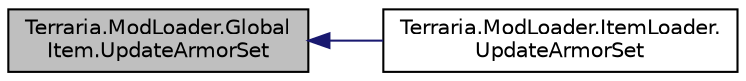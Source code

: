 digraph "Terraria.ModLoader.GlobalItem.UpdateArmorSet"
{
  edge [fontname="Helvetica",fontsize="10",labelfontname="Helvetica",labelfontsize="10"];
  node [fontname="Helvetica",fontsize="10",shape=record];
  rankdir="LR";
  Node191 [label="Terraria.ModLoader.Global\lItem.UpdateArmorSet",height=0.2,width=0.4,color="black", fillcolor="grey75", style="filled", fontcolor="black"];
  Node191 -> Node192 [dir="back",color="midnightblue",fontsize="10",style="solid",fontname="Helvetica"];
  Node192 [label="Terraria.ModLoader.ItemLoader.\lUpdateArmorSet",height=0.2,width=0.4,color="black", fillcolor="white", style="filled",URL="$class_terraria_1_1_mod_loader_1_1_item_loader.html#a1dfd88cf7a9a2a68a501db9414fa4f3e",tooltip="If the head&#39;s ModItem.IsArmorSet returns true, calls the head&#39;s ModItem.UpdateArmorSet. This is then repeated for the body, then the legs. Then for each GlobalItem, if GlobalItem.IsArmorSet returns a non-empty string, calls GlobalItem.UpdateArmorSet with that string. "];
}
